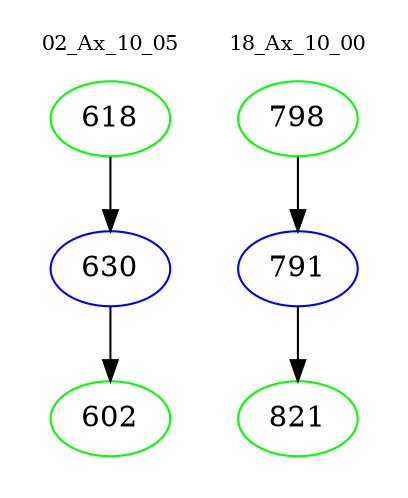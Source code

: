 digraph{
subgraph cluster_0 {
color = white
label = "02_Ax_10_05";
fontsize=10;
T0_618 [label="618", color="green"]
T0_618 -> T0_630 [color="black"]
T0_630 [label="630", color="blue"]
T0_630 -> T0_602 [color="black"]
T0_602 [label="602", color="green"]
}
subgraph cluster_1 {
color = white
label = "18_Ax_10_00";
fontsize=10;
T1_798 [label="798", color="green"]
T1_798 -> T1_791 [color="black"]
T1_791 [label="791", color="blue"]
T1_791 -> T1_821 [color="black"]
T1_821 [label="821", color="green"]
}
}
